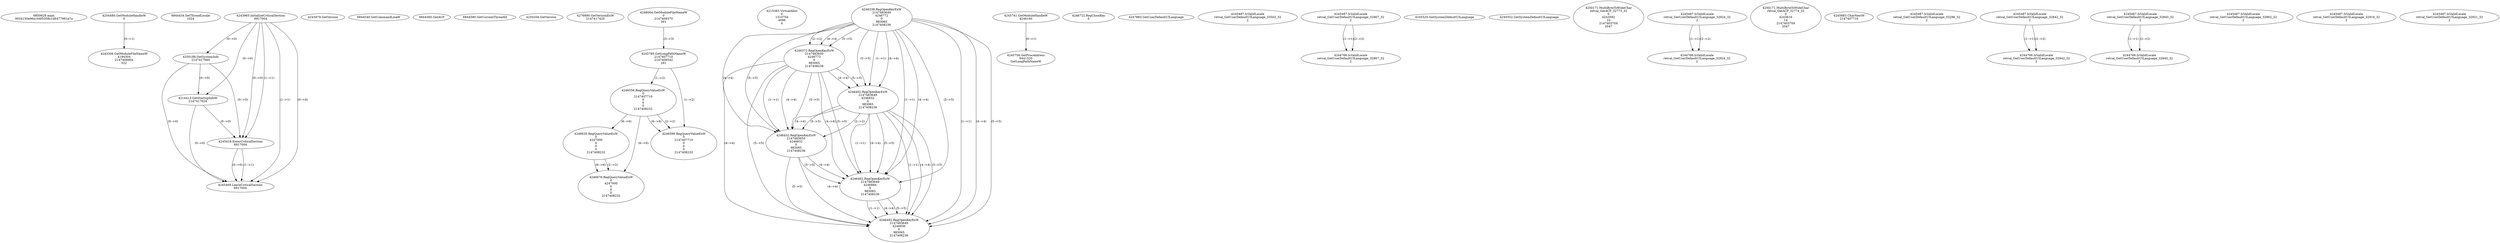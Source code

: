 // Global SCDG with merge call
digraph {
	0 [label="6850628.main
0034150e96a164f5308c1d6477961a7a"]
	1 [label="4254480.GetModuleHandleW
0"]
	2 [label="6844434.SetThreadLocale
1024"]
	3 [label="4243965.InitializeCriticalSection
6917004"]
	4 [label="4243979.GetVersion
"]
	5 [label="4250188.GetSystemInfo
2147417660"]
	3 -> 5 [label="(0-->0)"]
	6 [label="6844540.GetCommandLineW
"]
	7 [label="4214413.GetStartupInfoW
2147417624"]
	3 -> 7 [label="(0-->0)"]
	5 -> 7 [label="(0-->0)"]
	8 [label="6844560.GetACP
"]
	9 [label="6844580.GetCurrentThreadId
"]
	10 [label="4250204.GetVersion
"]
	11 [label="4276690.GetVersionExW
2147417420"]
	12 [label="4243306.GetModuleFileNameW
4194304
2147408904
522"]
	1 -> 12 [label="(0-->1)"]
	13 [label="4248064.GetModuleFileNameW
0
2147408370
261"]
	14 [label="4215383.VirtualAlloc
0
1310704
4096
4"]
	15 [label="4246338.RegOpenKeyExW
2147483649
4246772
0
983065
2147408236"]
	16 [label="4246372.RegOpenKeyExW
2147483650
4246772
0
983065
2147408236"]
	15 -> 16 [label="(2-->2)"]
	15 -> 16 [label="(4-->4)"]
	15 -> 16 [label="(5-->5)"]
	17 [label="4246402.RegOpenKeyExW
2147483649
4246832
0
983065
2147408236"]
	15 -> 17 [label="(1-->1)"]
	15 -> 17 [label="(4-->4)"]
	16 -> 17 [label="(4-->4)"]
	15 -> 17 [label="(5-->5)"]
	16 -> 17 [label="(5-->5)"]
	18 [label="4246432.RegOpenKeyExW
2147483650
4246832
0
983065
2147408236"]
	16 -> 18 [label="(1-->1)"]
	17 -> 18 [label="(2-->2)"]
	15 -> 18 [label="(4-->4)"]
	16 -> 18 [label="(4-->4)"]
	17 -> 18 [label="(4-->4)"]
	15 -> 18 [label="(5-->5)"]
	16 -> 18 [label="(5-->5)"]
	17 -> 18 [label="(5-->5)"]
	19 [label="4245741.GetModuleHandleW
4246160"]
	20 [label="4245758.GetProcAddress
9441320
GetLongPathNameW"]
	19 -> 20 [label="(0-->1)"]
	21 [label="4245785.GetLongPathNameW
2147407710
2147406542
261"]
	13 -> 21 [label="(3-->3)"]
	22 [label="4246556.RegQueryValueExW
0
2147407710
0
0
0
2147408232"]
	21 -> 22 [label="(1-->2)"]
	23 [label="4246599.RegQueryValueExW
0
2147407710
0
0
0
2147408232"]
	21 -> 23 [label="(1-->2)"]
	22 -> 23 [label="(2-->2)"]
	22 -> 23 [label="(6-->6)"]
	24 [label="4246722.RegCloseKey
0"]
	25 [label="4247883.GetUserDefaultUILanguage
"]
	26 [label="4245418.EnterCriticalSection
6917004"]
	3 -> 26 [label="(1-->1)"]
	3 -> 26 [label="(0-->0)"]
	5 -> 26 [label="(0-->0)"]
	7 -> 26 [label="(0-->0)"]
	27 [label="4245469.LeaveCriticalSection
6917004"]
	3 -> 27 [label="(1-->1)"]
	26 -> 27 [label="(1-->1)"]
	3 -> 27 [label="(0-->0)"]
	5 -> 27 [label="(0-->0)"]
	7 -> 27 [label="(0-->0)"]
	26 -> 27 [label="(0-->0)"]
	28 [label="4245487.IsValidLocale
retval_GetUserDefaultUILanguage_33502_32
2"]
	29 [label="4246462.RegOpenKeyExW
2147483649
4246884
0
983065
2147408236"]
	15 -> 29 [label="(1-->1)"]
	17 -> 29 [label="(1-->1)"]
	15 -> 29 [label="(4-->4)"]
	16 -> 29 [label="(4-->4)"]
	17 -> 29 [label="(4-->4)"]
	18 -> 29 [label="(4-->4)"]
	15 -> 29 [label="(5-->5)"]
	16 -> 29 [label="(5-->5)"]
	17 -> 29 [label="(5-->5)"]
	18 -> 29 [label="(5-->5)"]
	30 [label="4246492.RegOpenKeyExW
2147483649
4246936
0
983065
2147408236"]
	15 -> 30 [label="(1-->1)"]
	17 -> 30 [label="(1-->1)"]
	29 -> 30 [label="(1-->1)"]
	15 -> 30 [label="(4-->4)"]
	16 -> 30 [label="(4-->4)"]
	17 -> 30 [label="(4-->4)"]
	18 -> 30 [label="(4-->4)"]
	29 -> 30 [label="(4-->4)"]
	15 -> 30 [label="(5-->5)"]
	16 -> 30 [label="(5-->5)"]
	17 -> 30 [label="(5-->5)"]
	18 -> 30 [label="(5-->5)"]
	29 -> 30 [label="(5-->5)"]
	31 [label="4245487.IsValidLocale
retval_GetUserDefaultUILanguage_32907_32
2"]
	32 [label="4244766.IsValidLocale
retval_GetUserDefaultUILanguage_32907_32
2"]
	31 -> 32 [label="(1-->1)"]
	31 -> 32 [label="(2-->2)"]
	33 [label="4245525.GetSystemDefaultUILanguage
"]
	34 [label="4245552.GetSystemDefaultUILanguage
"]
	35 [label="4250171.MultiByteToWideChar
retval_GetACP_32773_32
0
4243592
10
2147403704
2047"]
	36 [label="4246635.RegQueryValueExW
0
4247000
0
0
0
2147408232"]
	22 -> 36 [label="(6-->6)"]
	37 [label="4246676.RegQueryValueExW
0
4247000
0
0
0
2147408232"]
	36 -> 37 [label="(2-->2)"]
	22 -> 37 [label="(6-->6)"]
	36 -> 37 [label="(6-->6)"]
	38 [label="4245487.IsValidLocale
retval_GetUserDefaultUILanguage_32924_32
2"]
	39 [label="4244766.IsValidLocale
retval_GetUserDefaultUILanguage_32924_32
2"]
	38 -> 39 [label="(1-->1)"]
	38 -> 39 [label="(2-->2)"]
	40 [label="4250171.MultiByteToWideChar
retval_GetACP_32774_32
0
4243616
14
2147403704
2047"]
	41 [label="4245683.CharNextW
2147407716"]
	42 [label="4245487.IsValidLocale
retval_GetUserDefaultUILanguage_33296_32
2"]
	43 [label="4245487.IsValidLocale
retval_GetUserDefaultUILanguage_32842_32
2"]
	44 [label="4245487.IsValidLocale
retval_GetUserDefaultUILanguage_32845_32
2"]
	45 [label="4245487.IsValidLocale
retval_GetUserDefaultUILanguage_32862_32
2"]
	46 [label="4244766.IsValidLocale
retval_GetUserDefaultUILanguage_32842_32
2"]
	43 -> 46 [label="(1-->1)"]
	43 -> 46 [label="(2-->2)"]
	47 [label="4245487.IsValidLocale
retval_GetUserDefaultUILanguage_32916_32
2"]
	48 [label="4245487.IsValidLocale
retval_GetUserDefaultUILanguage_32921_32
2"]
	49 [label="4244766.IsValidLocale
retval_GetUserDefaultUILanguage_32845_32
2"]
	44 -> 49 [label="(1-->1)"]
	44 -> 49 [label="(2-->2)"]
}

